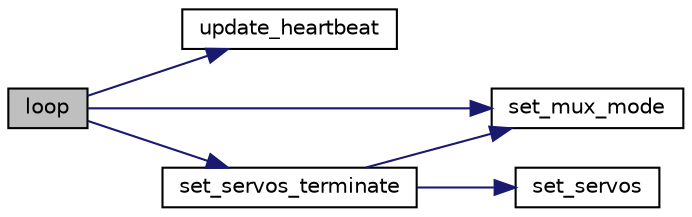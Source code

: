 digraph "loop"
{
 // INTERACTIVE_SVG=YES
  edge [fontname="Helvetica",fontsize="10",labelfontname="Helvetica",labelfontsize="10"];
  node [fontname="Helvetica",fontsize="10",shape=record];
  rankdir="LR";
  Node1 [label="loop",height=0.2,width=0.4,color="black", fillcolor="grey75", style="filled" fontcolor="black"];
  Node1 -> Node2 [color="midnightblue",fontsize="10",style="solid",fontname="Helvetica"];
  Node2 [label="update_heartbeat",height=0.2,width=0.4,color="black", fillcolor="white", style="filled",URL="$Failsafe__Board_8pde.html#ac0b5f82e591b53c5f222f81041f13690"];
  Node1 -> Node3 [color="midnightblue",fontsize="10",style="solid",fontname="Helvetica"];
  Node3 [label="set_mux_mode",height=0.2,width=0.4,color="black", fillcolor="white", style="filled",URL="$Failsafe__Board_8pde.html#a0ced8bc601cd92e74e586e1c14052832"];
  Node1 -> Node4 [color="midnightblue",fontsize="10",style="solid",fontname="Helvetica"];
  Node4 [label="set_servos_terminate",height=0.2,width=0.4,color="black", fillcolor="white", style="filled",URL="$Failsafe__Board_8pde.html#ab11f69b70ab85fee886f6994d15724df"];
  Node4 -> Node3 [color="midnightblue",fontsize="10",style="solid",fontname="Helvetica"];
  Node4 -> Node5 [color="midnightblue",fontsize="10",style="solid",fontname="Helvetica"];
  Node5 [label="set_servos",height=0.2,width=0.4,color="black", fillcolor="white", style="filled",URL="$Failsafe__Board_8pde.html#a8b09f401b40eea6a6e80706aee41e44e"];
}

